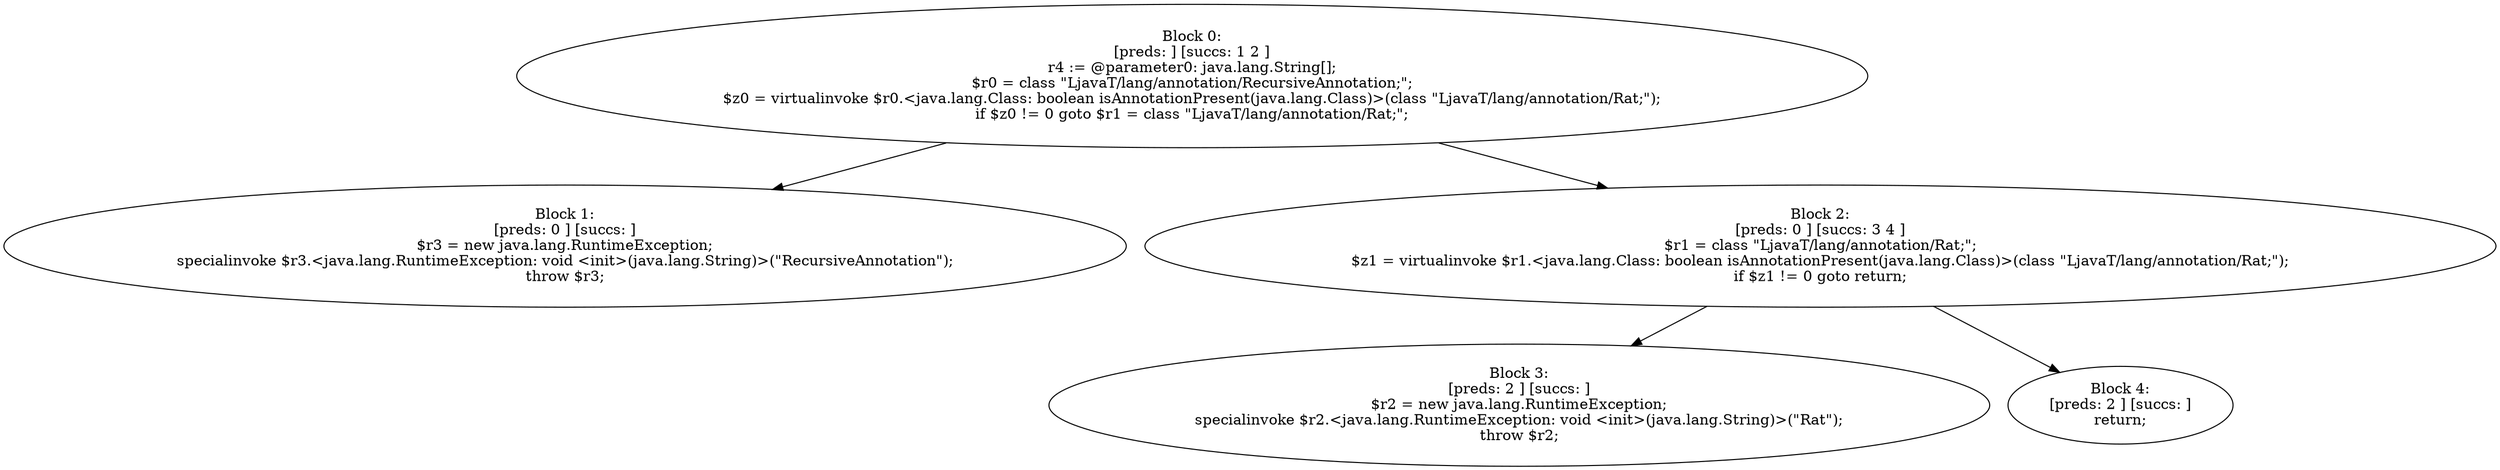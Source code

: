 digraph "unitGraph" {
    "Block 0:
[preds: ] [succs: 1 2 ]
r4 := @parameter0: java.lang.String[];
$r0 = class \"LjavaT/lang/annotation/RecursiveAnnotation;\";
$z0 = virtualinvoke $r0.<java.lang.Class: boolean isAnnotationPresent(java.lang.Class)>(class \"LjavaT/lang/annotation/Rat;\");
if $z0 != 0 goto $r1 = class \"LjavaT/lang/annotation/Rat;\";
"
    "Block 1:
[preds: 0 ] [succs: ]
$r3 = new java.lang.RuntimeException;
specialinvoke $r3.<java.lang.RuntimeException: void <init>(java.lang.String)>(\"RecursiveAnnotation\");
throw $r3;
"
    "Block 2:
[preds: 0 ] [succs: 3 4 ]
$r1 = class \"LjavaT/lang/annotation/Rat;\";
$z1 = virtualinvoke $r1.<java.lang.Class: boolean isAnnotationPresent(java.lang.Class)>(class \"LjavaT/lang/annotation/Rat;\");
if $z1 != 0 goto return;
"
    "Block 3:
[preds: 2 ] [succs: ]
$r2 = new java.lang.RuntimeException;
specialinvoke $r2.<java.lang.RuntimeException: void <init>(java.lang.String)>(\"Rat\");
throw $r2;
"
    "Block 4:
[preds: 2 ] [succs: ]
return;
"
    "Block 0:
[preds: ] [succs: 1 2 ]
r4 := @parameter0: java.lang.String[];
$r0 = class \"LjavaT/lang/annotation/RecursiveAnnotation;\";
$z0 = virtualinvoke $r0.<java.lang.Class: boolean isAnnotationPresent(java.lang.Class)>(class \"LjavaT/lang/annotation/Rat;\");
if $z0 != 0 goto $r1 = class \"LjavaT/lang/annotation/Rat;\";
"->"Block 1:
[preds: 0 ] [succs: ]
$r3 = new java.lang.RuntimeException;
specialinvoke $r3.<java.lang.RuntimeException: void <init>(java.lang.String)>(\"RecursiveAnnotation\");
throw $r3;
";
    "Block 0:
[preds: ] [succs: 1 2 ]
r4 := @parameter0: java.lang.String[];
$r0 = class \"LjavaT/lang/annotation/RecursiveAnnotation;\";
$z0 = virtualinvoke $r0.<java.lang.Class: boolean isAnnotationPresent(java.lang.Class)>(class \"LjavaT/lang/annotation/Rat;\");
if $z0 != 0 goto $r1 = class \"LjavaT/lang/annotation/Rat;\";
"->"Block 2:
[preds: 0 ] [succs: 3 4 ]
$r1 = class \"LjavaT/lang/annotation/Rat;\";
$z1 = virtualinvoke $r1.<java.lang.Class: boolean isAnnotationPresent(java.lang.Class)>(class \"LjavaT/lang/annotation/Rat;\");
if $z1 != 0 goto return;
";
    "Block 2:
[preds: 0 ] [succs: 3 4 ]
$r1 = class \"LjavaT/lang/annotation/Rat;\";
$z1 = virtualinvoke $r1.<java.lang.Class: boolean isAnnotationPresent(java.lang.Class)>(class \"LjavaT/lang/annotation/Rat;\");
if $z1 != 0 goto return;
"->"Block 3:
[preds: 2 ] [succs: ]
$r2 = new java.lang.RuntimeException;
specialinvoke $r2.<java.lang.RuntimeException: void <init>(java.lang.String)>(\"Rat\");
throw $r2;
";
    "Block 2:
[preds: 0 ] [succs: 3 4 ]
$r1 = class \"LjavaT/lang/annotation/Rat;\";
$z1 = virtualinvoke $r1.<java.lang.Class: boolean isAnnotationPresent(java.lang.Class)>(class \"LjavaT/lang/annotation/Rat;\");
if $z1 != 0 goto return;
"->"Block 4:
[preds: 2 ] [succs: ]
return;
";
}

